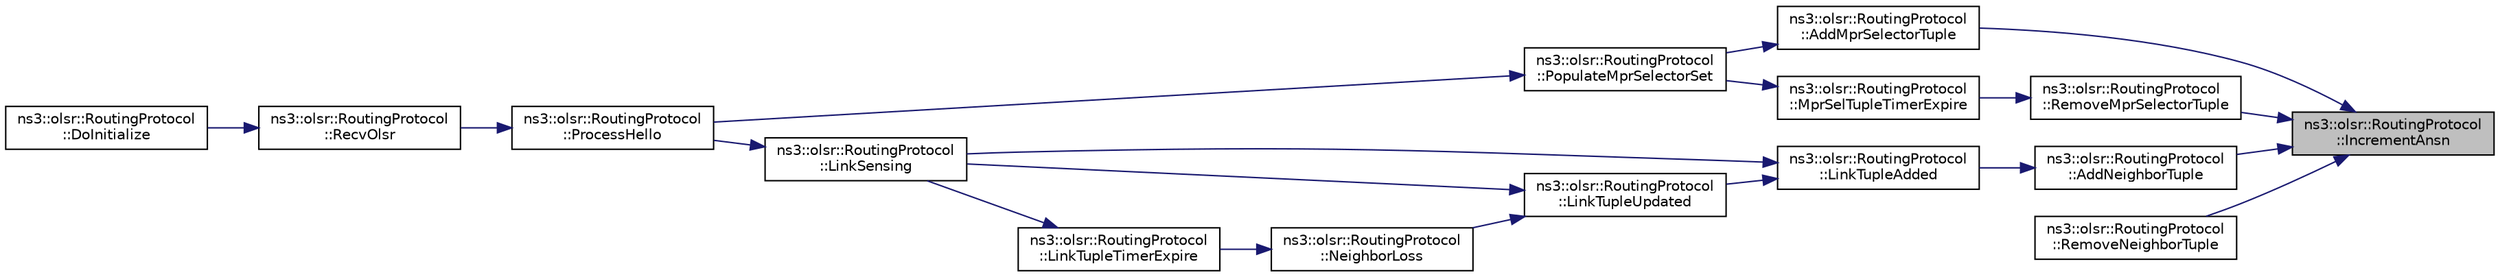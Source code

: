 digraph "ns3::olsr::RoutingProtocol::IncrementAnsn"
{
 // LATEX_PDF_SIZE
  edge [fontname="Helvetica",fontsize="10",labelfontname="Helvetica",labelfontsize="10"];
  node [fontname="Helvetica",fontsize="10",shape=record];
  rankdir="RL";
  Node1 [label="ns3::olsr::RoutingProtocol\l::IncrementAnsn",height=0.2,width=0.4,color="black", fillcolor="grey75", style="filled", fontcolor="black",tooltip="Increments the ANSN counter."];
  Node1 -> Node2 [dir="back",color="midnightblue",fontsize="10",style="solid",fontname="Helvetica"];
  Node2 [label="ns3::olsr::RoutingProtocol\l::AddMprSelectorTuple",height=0.2,width=0.4,color="black", fillcolor="white", style="filled",URL="$classns3_1_1olsr_1_1_routing_protocol.html#aff14042e35d2343b080522580f3d5b24",tooltip="Adds an MPR selector tuple to the MPR Selector Set."];
  Node2 -> Node3 [dir="back",color="midnightblue",fontsize="10",style="solid",fontname="Helvetica"];
  Node3 [label="ns3::olsr::RoutingProtocol\l::PopulateMprSelectorSet",height=0.2,width=0.4,color="black", fillcolor="white", style="filled",URL="$classns3_1_1olsr_1_1_routing_protocol.html#a56bce0e7794315308e10e5fd1343cfaf",tooltip="Updates the MPR Selector Set according to the information contained in a new received HELLO message (..."];
  Node3 -> Node4 [dir="back",color="midnightblue",fontsize="10",style="solid",fontname="Helvetica"];
  Node4 [label="ns3::olsr::RoutingProtocol\l::ProcessHello",height=0.2,width=0.4,color="black", fillcolor="white", style="filled",URL="$classns3_1_1olsr_1_1_routing_protocol.html#a9518c29e8994234ead40d408498237ce",tooltip="Processes a HELLO message following RFC 3626 specification."];
  Node4 -> Node5 [dir="back",color="midnightblue",fontsize="10",style="solid",fontname="Helvetica"];
  Node5 [label="ns3::olsr::RoutingProtocol\l::RecvOlsr",height=0.2,width=0.4,color="black", fillcolor="white", style="filled",URL="$classns3_1_1olsr_1_1_routing_protocol.html#afa449e39488b5c03609960e66553490e",tooltip="Receive an OLSR message."];
  Node5 -> Node6 [dir="back",color="midnightblue",fontsize="10",style="solid",fontname="Helvetica"];
  Node6 [label="ns3::olsr::RoutingProtocol\l::DoInitialize",height=0.2,width=0.4,color="black", fillcolor="white", style="filled",URL="$classns3_1_1olsr_1_1_routing_protocol.html#afe5419799e8d38ee32d82615de55ef22",tooltip="Initialize() implementation."];
  Node1 -> Node7 [dir="back",color="midnightblue",fontsize="10",style="solid",fontname="Helvetica"];
  Node7 [label="ns3::olsr::RoutingProtocol\l::AddNeighborTuple",height=0.2,width=0.4,color="black", fillcolor="white", style="filled",URL="$classns3_1_1olsr_1_1_routing_protocol.html#a2378ff630c93a17fd040b61e8a9c1fb4",tooltip="Adds a neighbor tuple to the Neighbor Set."];
  Node7 -> Node8 [dir="back",color="midnightblue",fontsize="10",style="solid",fontname="Helvetica"];
  Node8 [label="ns3::olsr::RoutingProtocol\l::LinkTupleAdded",height=0.2,width=0.4,color="black", fillcolor="white", style="filled",URL="$classns3_1_1olsr_1_1_routing_protocol.html#a49feb372260a7d855e02c789e584d5db",tooltip="Adds a link tuple."];
  Node8 -> Node9 [dir="back",color="midnightblue",fontsize="10",style="solid",fontname="Helvetica"];
  Node9 [label="ns3::olsr::RoutingProtocol\l::LinkSensing",height=0.2,width=0.4,color="black", fillcolor="white", style="filled",URL="$classns3_1_1olsr_1_1_routing_protocol.html#a2a23a0fd6fa714fef6613afd3f5bc1d2",tooltip="Updates Link Set according to a new received HELLO message (following RFC 3626 specification)."];
  Node9 -> Node4 [dir="back",color="midnightblue",fontsize="10",style="solid",fontname="Helvetica"];
  Node8 -> Node10 [dir="back",color="midnightblue",fontsize="10",style="solid",fontname="Helvetica"];
  Node10 [label="ns3::olsr::RoutingProtocol\l::LinkTupleUpdated",height=0.2,width=0.4,color="black", fillcolor="white", style="filled",URL="$classns3_1_1olsr_1_1_routing_protocol.html#a00df90e72ca9f8de10b6f7859fb730eb",tooltip="This function is invoked when a link tuple is updated."];
  Node10 -> Node9 [dir="back",color="midnightblue",fontsize="10",style="solid",fontname="Helvetica"];
  Node10 -> Node11 [dir="back",color="midnightblue",fontsize="10",style="solid",fontname="Helvetica"];
  Node11 [label="ns3::olsr::RoutingProtocol\l::NeighborLoss",height=0.2,width=0.4,color="black", fillcolor="white", style="filled",URL="$classns3_1_1olsr_1_1_routing_protocol.html#afe342f9ee1d563e0691e12143f47233d",tooltip="Performs all actions needed when a neighbor loss occurs."];
  Node11 -> Node12 [dir="back",color="midnightblue",fontsize="10",style="solid",fontname="Helvetica"];
  Node12 [label="ns3::olsr::RoutingProtocol\l::LinkTupleTimerExpire",height=0.2,width=0.4,color="black", fillcolor="white", style="filled",URL="$classns3_1_1olsr_1_1_routing_protocol.html#a468cf0d2f46d44f105dff8dffdabcb67",tooltip="Removes tuple_ if expired."];
  Node12 -> Node9 [dir="back",color="midnightblue",fontsize="10",style="solid",fontname="Helvetica"];
  Node1 -> Node13 [dir="back",color="midnightblue",fontsize="10",style="solid",fontname="Helvetica"];
  Node13 [label="ns3::olsr::RoutingProtocol\l::RemoveMprSelectorTuple",height=0.2,width=0.4,color="black", fillcolor="white", style="filled",URL="$classns3_1_1olsr_1_1_routing_protocol.html#ab3455ede71dab3092016964ef8577521",tooltip="Removes an MPR selector tuple from the MPR Selector Set."];
  Node13 -> Node14 [dir="back",color="midnightblue",fontsize="10",style="solid",fontname="Helvetica"];
  Node14 [label="ns3::olsr::RoutingProtocol\l::MprSelTupleTimerExpire",height=0.2,width=0.4,color="black", fillcolor="white", style="filled",URL="$classns3_1_1olsr_1_1_routing_protocol.html#a47272f0889e3c50e4fe26f1f4d9fb3fe",tooltip="Removes MPR selector tuple_ if expired."];
  Node14 -> Node3 [dir="back",color="midnightblue",fontsize="10",style="solid",fontname="Helvetica"];
  Node1 -> Node15 [dir="back",color="midnightblue",fontsize="10",style="solid",fontname="Helvetica"];
  Node15 [label="ns3::olsr::RoutingProtocol\l::RemoveNeighborTuple",height=0.2,width=0.4,color="black", fillcolor="white", style="filled",URL="$classns3_1_1olsr_1_1_routing_protocol.html#af91353f674fb4f529921fb654203ab74",tooltip="Removes a neighbor tuple from the Neighbor Set."];
}
